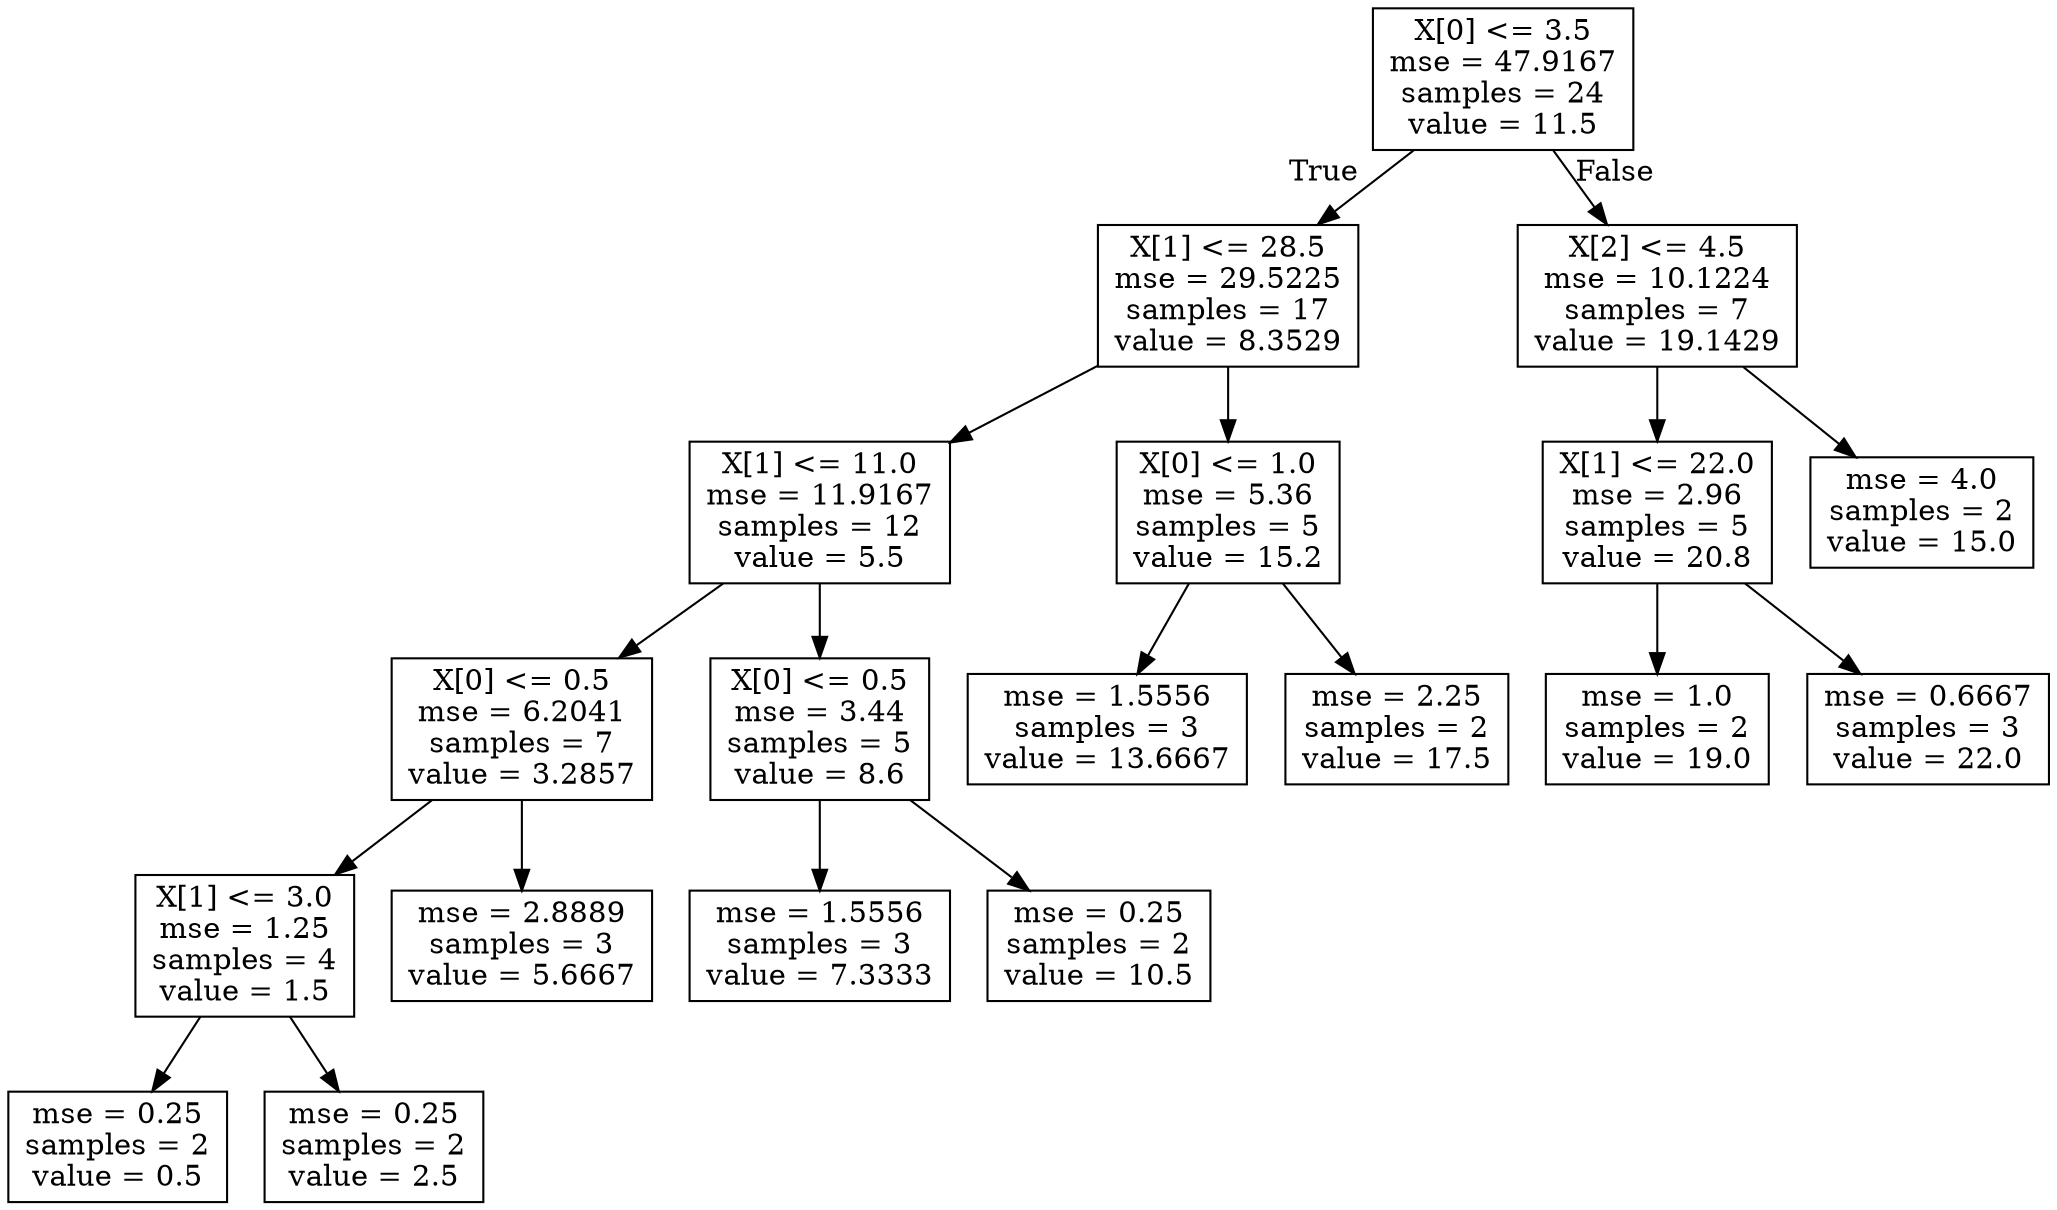 digraph Tree {
node [shape=box] ;
0 [label="X[0] <= 3.5\nmse = 47.9167\nsamples = 24\nvalue = 11.5"] ;
1 [label="X[1] <= 28.5\nmse = 29.5225\nsamples = 17\nvalue = 8.3529"] ;
0 -> 1 [labeldistance=2.5, labelangle=45, headlabel="True"] ;
2 [label="X[1] <= 11.0\nmse = 11.9167\nsamples = 12\nvalue = 5.5"] ;
1 -> 2 ;
3 [label="X[0] <= 0.5\nmse = 6.2041\nsamples = 7\nvalue = 3.2857"] ;
2 -> 3 ;
4 [label="X[1] <= 3.0\nmse = 1.25\nsamples = 4\nvalue = 1.5"] ;
3 -> 4 ;
5 [label="mse = 0.25\nsamples = 2\nvalue = 0.5"] ;
4 -> 5 ;
6 [label="mse = 0.25\nsamples = 2\nvalue = 2.5"] ;
4 -> 6 ;
7 [label="mse = 2.8889\nsamples = 3\nvalue = 5.6667"] ;
3 -> 7 ;
8 [label="X[0] <= 0.5\nmse = 3.44\nsamples = 5\nvalue = 8.6"] ;
2 -> 8 ;
9 [label="mse = 1.5556\nsamples = 3\nvalue = 7.3333"] ;
8 -> 9 ;
10 [label="mse = 0.25\nsamples = 2\nvalue = 10.5"] ;
8 -> 10 ;
11 [label="X[0] <= 1.0\nmse = 5.36\nsamples = 5\nvalue = 15.2"] ;
1 -> 11 ;
12 [label="mse = 1.5556\nsamples = 3\nvalue = 13.6667"] ;
11 -> 12 ;
13 [label="mse = 2.25\nsamples = 2\nvalue = 17.5"] ;
11 -> 13 ;
14 [label="X[2] <= 4.5\nmse = 10.1224\nsamples = 7\nvalue = 19.1429"] ;
0 -> 14 [labeldistance=2.5, labelangle=-45, headlabel="False"] ;
15 [label="X[1] <= 22.0\nmse = 2.96\nsamples = 5\nvalue = 20.8"] ;
14 -> 15 ;
16 [label="mse = 1.0\nsamples = 2\nvalue = 19.0"] ;
15 -> 16 ;
17 [label="mse = 0.6667\nsamples = 3\nvalue = 22.0"] ;
15 -> 17 ;
18 [label="mse = 4.0\nsamples = 2\nvalue = 15.0"] ;
14 -> 18 ;
}
